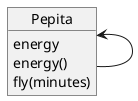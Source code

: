 @startuml test
object Pepita {
    energy
    energy()
    fly(minutes)
}

Pepita <-- Pepita
@enduml